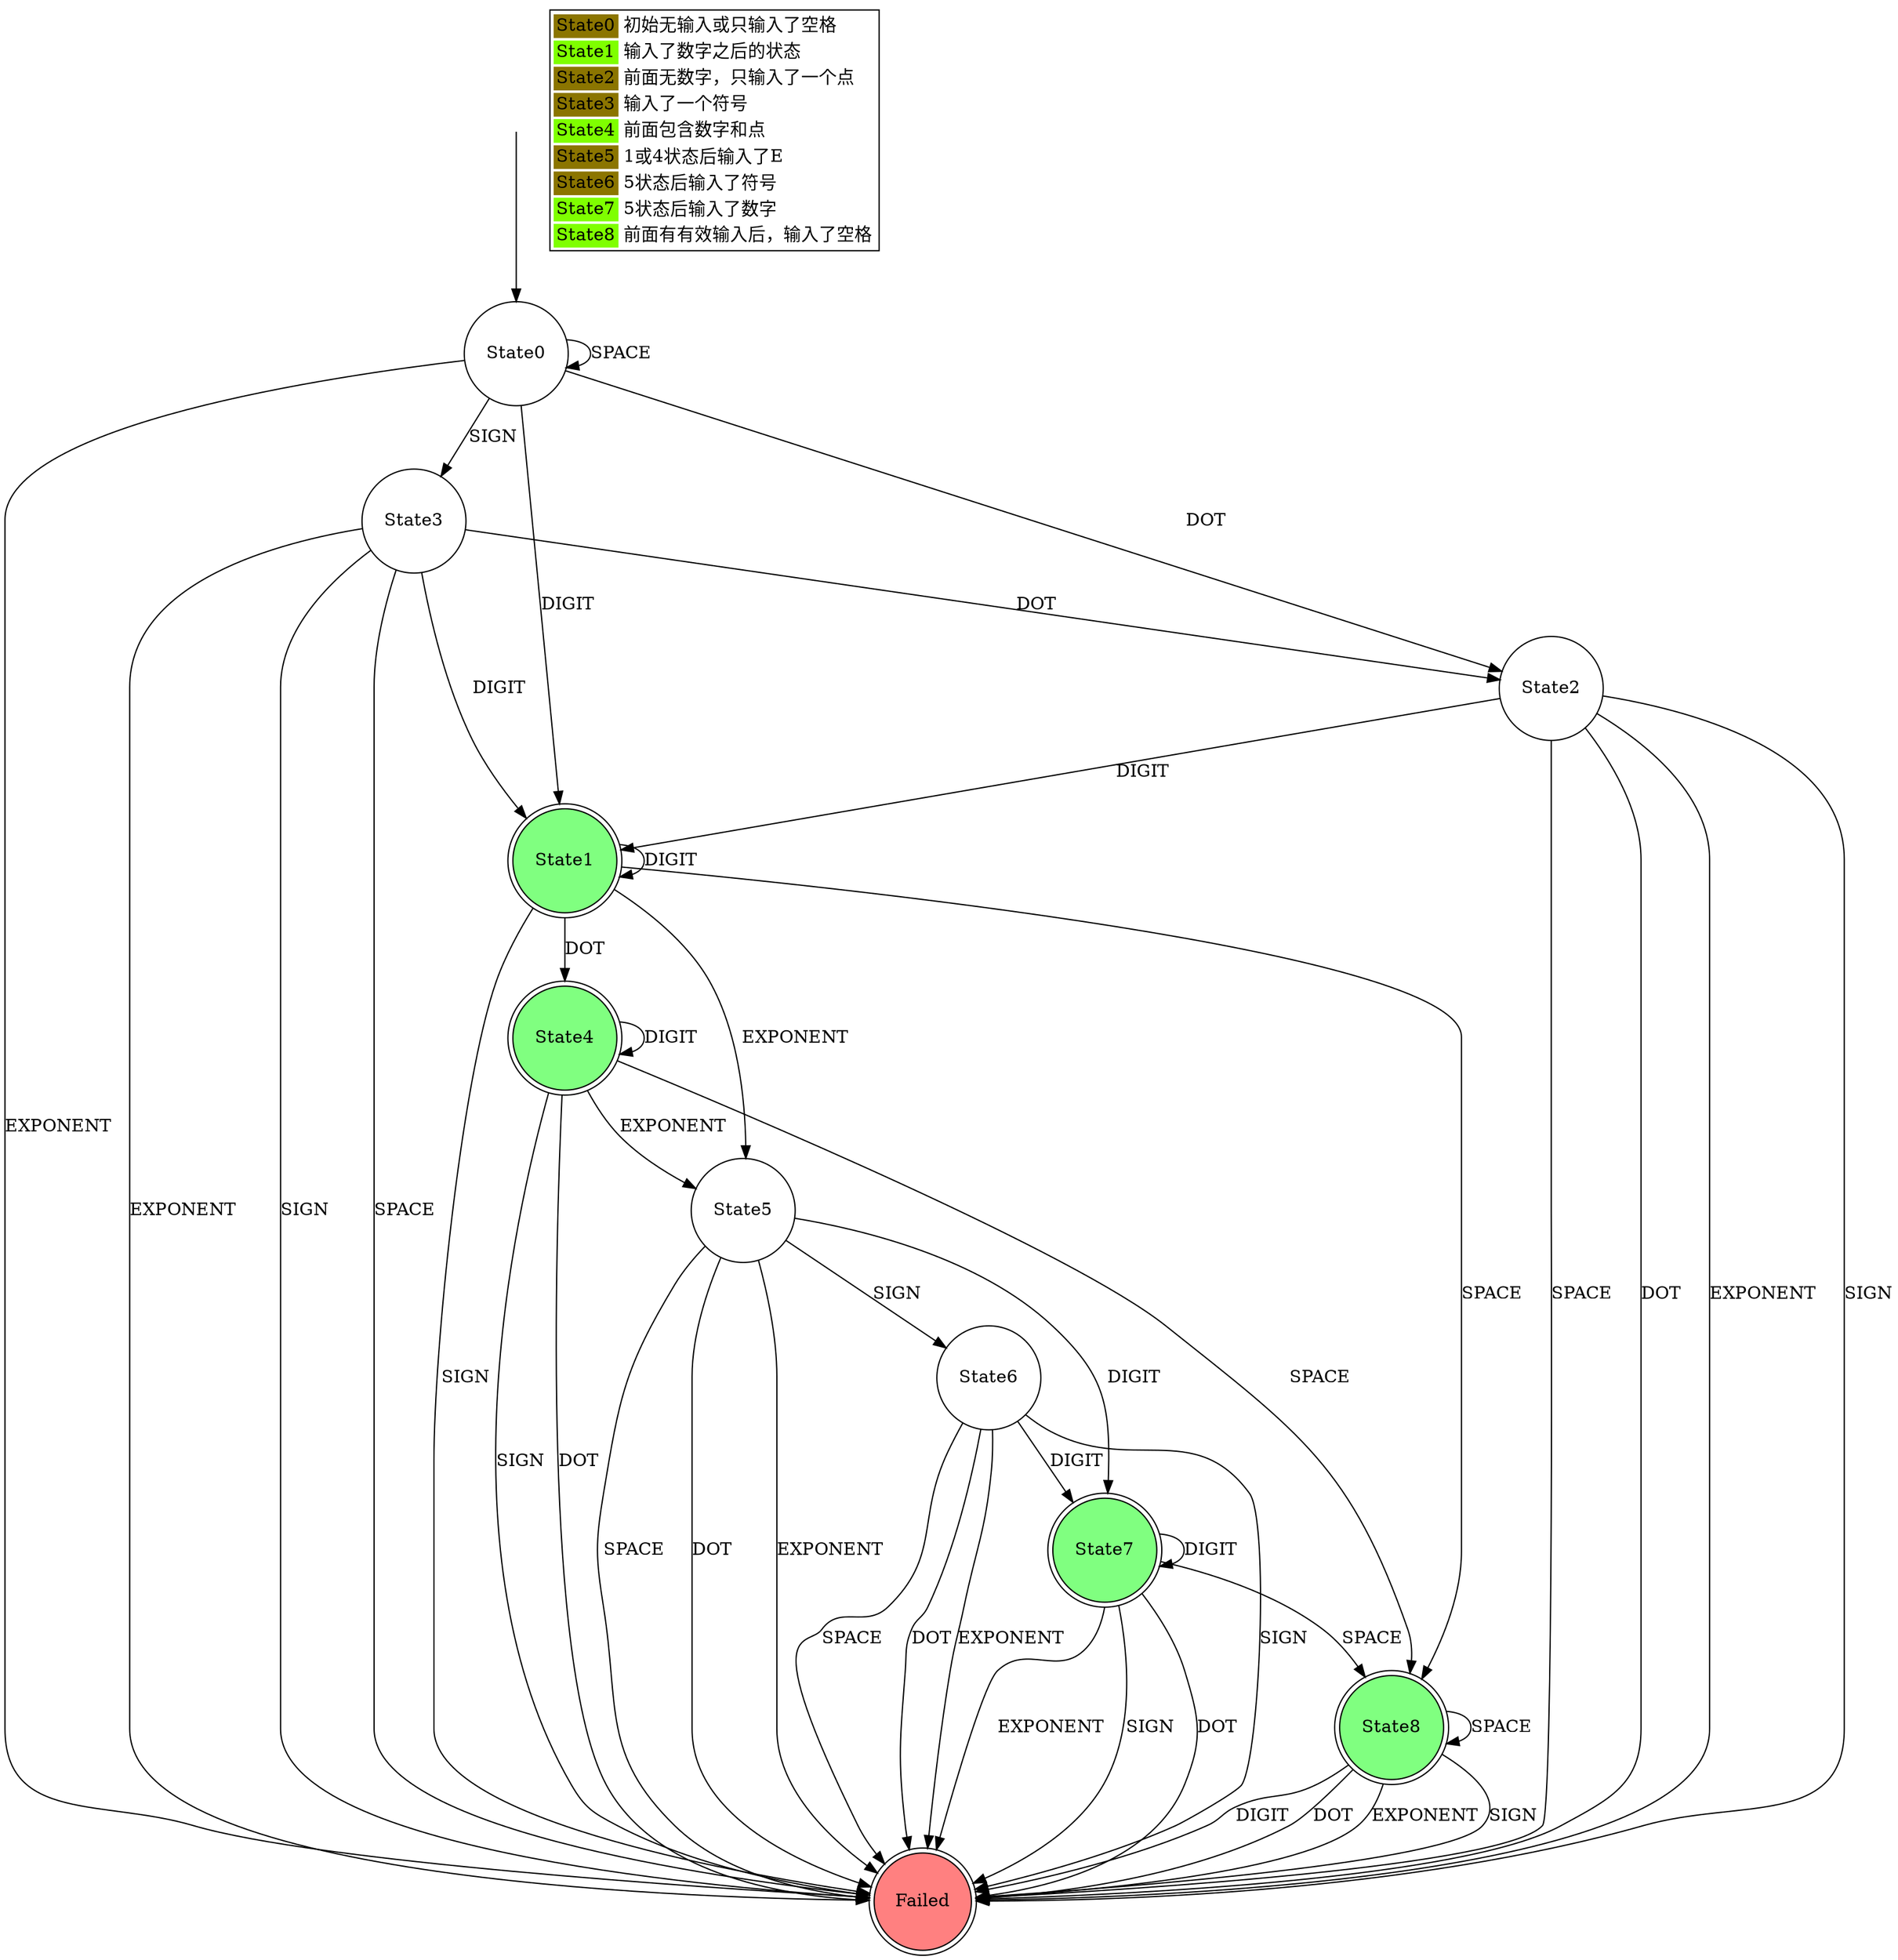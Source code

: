 digraph fsm {
    START [label = "", fixedsize = "false", width = 0, height = 0, shape = none]
    START -> S0

    S0 -> S0 [label = "SPACE"]
    S0 -> S1 [label = "DIGIT"]
    S0 -> S2 [label = "DOT"]
    S0 -> SF [label = "EXPONENT"]
    S0 -> S3 [label = "SIGN"]

    S1 -> S8 [label = "SPACE"]
    S1 -> S1 [label = "DIGIT"]
    S1 -> S4 [label = "DOT"]
    S1 -> S5 [label = "EXPONENT"]
    S1 -> SF [label = "SIGN"]

    S2 -> SF [label = "SPACE"]
    S2 -> S1 [label = "DIGIT"]
    S2 -> SF [label = "DOT"]
    S2 -> SF [label = "EXPONENT"]
    S2 -> SF [label = "SIGN"]

    S3 -> SF [label = "SPACE"]
    S3 -> S1 [label = "DIGIT"]
    S3 -> S2 [label = "DOT"]
    S3 -> SF [label = "EXPONENT"]
    S3 -> SF [label = "SIGN"]

    S4 -> S8 [label = "SPACE"]
    S4 -> S4 [label = "DIGIT"]
    S4 -> SF [label = "DOT"]
    S4 -> S5 [label = "EXPONENT"]
    S4 -> SF [label = "SIGN"]

    S5 -> SF [label = "SPACE"]
    S5 -> S7 [label = "DIGIT"]
    S5 -> SF [label = "DOT"]
    S5 -> SF [label = "EXPONENT"]
    S5 -> S6 [label = "SIGN"]

    S6 -> SF [label = "SPACE"]
    S6 -> S7 [label = "DIGIT"]
    S6 -> SF [label = "DOT"]
    S6 -> SF [label = "EXPONENT"]
    S6 -> SF [label = "SIGN"]

    S7 -> S8 [label = "SPACE"]
    S7 -> S7 [label = "DIGIT"]
    S7 -> SF [label = "DOT"]
    S7 -> SF [label = "EXPONENT"]
    S7 -> SF [label = "SIGN"]

    S8 -> S8 [label = "SPACE"]
    S8 -> SF [label = "DIGIT"]
    S8 -> SF [label = "DOT"]
    S8 -> SF [label = "EXPONENT"]
    S8 -> SF [label = "SIGN"]

    comment [label=<
        <TABLE ALIGN="LEFT">
            <TR>
                <TD BORDER="0" BGCOLOR="gold4">State0</TD>
                <TD BORDER="0" ALIGN="LEFT">初始无输入或只输入了空格</TD>
            </TR>
            <TR>
                <TD BORDER="0" BGCOLOR="chartreuse">State1</TD>
                <TD BORDER="0" ALIGN="LEFT">输入了数字之后的状态</TD>
            </TR>
            <TR>
                <TD BORDER="0" BGCOLOR="gold4">State2</TD>
                <TD BORDER="0" ALIGN="LEFT">前面无数字，只输入了一个点</TD>
            </TR>
            <TR>
                <TD BORDER="0" BGCOLOR="gold4">State3</TD>
                <TD BORDER="0" ALIGN="LEFT">输入了一个符号</TD>
            </TR>
            <TR>
                <TD BORDER="0" BGCOLOR="chartreuse">State4</TD>
                <TD BORDER="0" ALIGN="LEFT">前面包含数字和点</TD>
            </TR>
            <TR>
                <TD BORDER="0" BGCOLOR="gold4">State5</TD>
                <TD BORDER="0" ALIGN="LEFT">1或4状态后输入了E</TD>
            </TR>
            <TR>
                <TD BORDER="0" BGCOLOR="gold4">State6</TD>
                <TD BORDER="0" ALIGN="LEFT">5状态后输入了符号</TD>
            </TR>
            <TR>
                <TD BORDER="0" BGCOLOR="chartreuse">State7</TD>
                <TD BORDER="0" ALIGN="LEFT">5状态后输入了数字</TD>
            </TR>
            <TR>
                <TD BORDER="0" BGCOLOR="chartreuse">State8</TD>
                <TD BORDER="0" ALIGN="LEFT">前面有有效输入后，输入了空格</TD>
            </TR>
        </TABLE>
    >, shape = none ];

    S0 [shape = circle, label = "State0" ]
    S1 [shape = doublecircle, label = "State1" fillcolor = "#80FF80" style = filled]
    S2 [shape = circle, label = "State2" ]
    S3 [shape = circle, label = "State3" ]
    S4 [shape = doublecircle, label = "State4" fillcolor = "#80FF80" style = filled]
    S5 [shape = circle, label = "State5" ]
    S6 [shape = circle, label = "State6" ]
    S7 [shape = doublecircle, label = "State7" fillcolor = "#80FF80" style = filled]
    S8 [shape = doublecircle, label = "State8" fillcolor = "#80FF80" style = filled]
    SF [shape = doublecircle, label = "Failed", fillcolor = "#FF8080", style = filled ]
}
